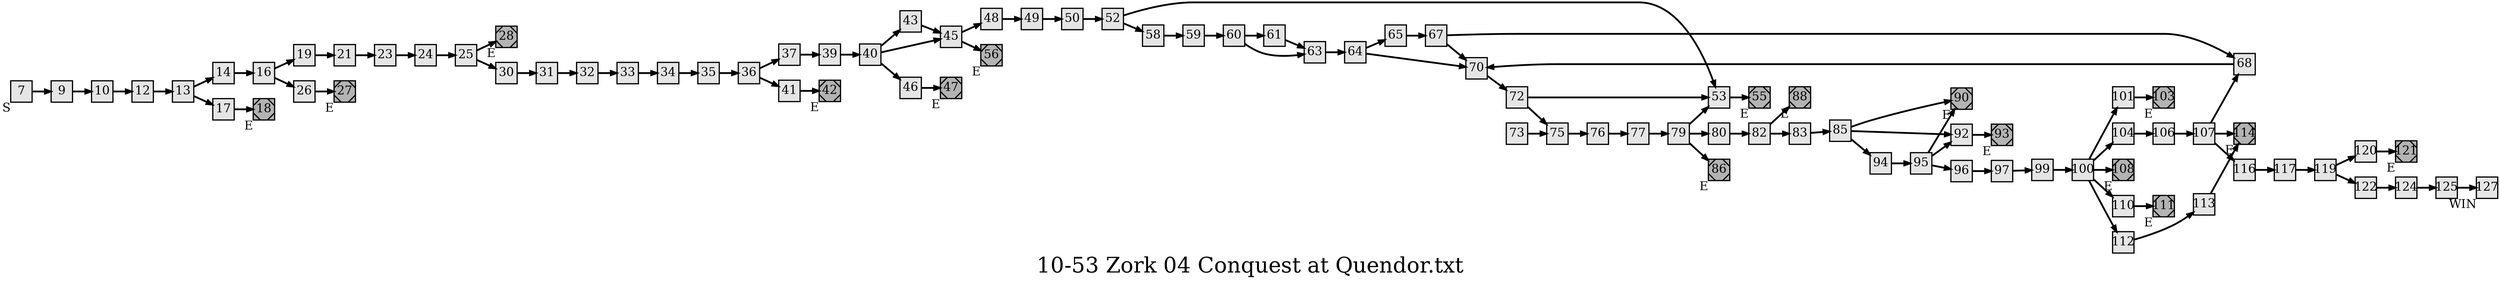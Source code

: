 digraph g{
  graph [ label="10-53 Zork 04 Conquest at Quendor.txt" rankdir=LR, ordering=out, fontsize=36, nodesep="0.35", ranksep="0.45"];
  node  [shape=rect, penwidth=2, fontsize=20, style=filled, fillcolor=grey90, margin="0,0", labelfloat=true, regular=true, fixedsize=true];
  edge  [labelfloat=true, penwidth=3, fontsize=12];

  7	[ xlabel="S" ];
  7 -> 9;
  9 -> 10;
  10 -> 12;
  12 -> 13;
  13 -> 14;
  13 -> 17;
  14 -> 16;
  16 -> 19;
  16 -> 26;
  17 -> 18;
  18	[ xlabel="E", shape=Msquare, fontsize=20, fillcolor=grey70 ];
  19 -> 21;
  21 -> 23;
  23 -> 24;
  24 -> 25;
  25 -> 28;
  25 -> 30;
  26 -> 27;
  27	[ xlabel="E", shape=Msquare, fontsize=20, fillcolor=grey70 ];
  28	[ xlabel="E", shape=Msquare, fontsize=20, fillcolor=grey70 ];
  30 -> 31;
  31 -> 32;
  32 -> 33;
  33 -> 34;
  34 -> 35;
  35 -> 36;
  36 -> 37;
  36 -> 41;
  37 -> 39;
  39 -> 40;
  40 -> 43;
  40 -> 45;
  40 -> 46;
  41 -> 42;
  42	[ xlabel="E", shape=Msquare, fontsize=20, fillcolor=grey70 ];
  43 -> 45;
  45 -> 48;
  45 -> 56;
  46 -> 47;
  47	[ xlabel="E", shape=Msquare, fontsize=20, fillcolor=grey70 ];
  48 -> 49;
  49 -> 50;
  50 -> 52;
  52 -> 53;
  52 -> 58;
  53 -> 55;
  55	[ xlabel="E", shape=Msquare, fontsize=20, fillcolor=grey70 ];
  56	[ xlabel="E", shape=Msquare, fontsize=20, fillcolor=grey70 ];
  58 -> 59;
  59 -> 60;
  60 -> 61;
  60 -> 63;
  61 -> 63;
  63 -> 64;
  64 -> 65;
  64 -> 70;
  65 -> 67;
  67 -> 68;
  67 -> 70;
  68 -> 70;
  70 -> 72;
  72 -> 53;
  72 -> 75;
  73 -> 75;
  75 -> 76;
  76 -> 77;
  77 -> 79;
  79 -> 53;
  79 -> 80;
  79 -> 86;
  80 -> 82;
  82 -> 88;
  82 -> 83;
  83 -> 85;
  85 -> 90;
  85 -> 92;
  85 -> 94;
  86	[ xlabel="E", shape=Msquare, fontsize=20, fillcolor=grey70 ];
  88	[ xlabel="E", shape=Msquare, fontsize=20, fillcolor=grey70 ];
  90	[ xlabel="E", shape=Msquare, fontsize=20, fillcolor=grey70 ];
  92 -> 93;
  93	[ xlabel="E", shape=Msquare, fontsize=20, fillcolor=grey70 ];
  94 -> 95;
  95 -> 90;
  95 -> 92;
  95 -> 96;
  96 -> 97;
  97 -> 99;
  99 -> 100;
  100 -> 101;
  100 -> 104;
  100 -> 108;
  100 -> 110;
  100 -> 112;
  101 -> 103;
  103	[ xlabel="E", shape=Msquare, fontsize=20, fillcolor=grey70 ];
  104 -> 106;
  106 -> 107;
  107 -> 68;
  107 -> 114;
  107 -> 116;
  108	[ xlabel="E", shape=Msquare, fontsize=20, fillcolor=grey70 ];
  110 -> 111;
  111	[ xlabel="E", shape=Msquare, fontsize=20, fillcolor=grey70 ];
  112 -> 113;
  113 -> 114;
  114	[ xlabel="E", shape=Msquare, fontsize=20, fillcolor=grey70 ];
  116 -> 117;
  117 -> 119;
  119 -> 120;
  119 -> 122;
  120 -> 121;
  121	[ xlabel="E", shape=Msquare, fontsize=20, fillcolor=grey70 ];
  122 -> 124;
  124 -> 125;
  125 -> 127;
  127	[ xlabel="WIN" ];
}

